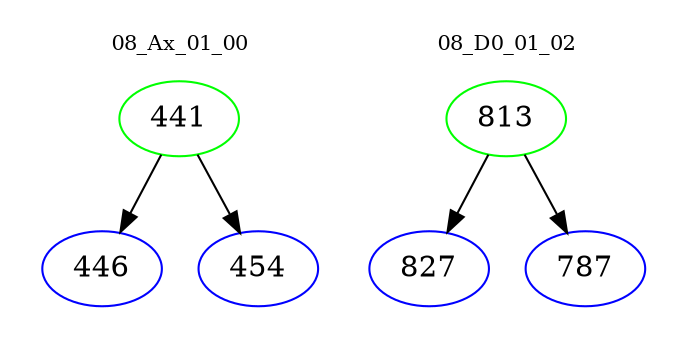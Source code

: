 digraph{
subgraph cluster_0 {
color = white
label = "08_Ax_01_00";
fontsize=10;
T0_441 [label="441", color="green"]
T0_441 -> T0_446 [color="black"]
T0_446 [label="446", color="blue"]
T0_441 -> T0_454 [color="black"]
T0_454 [label="454", color="blue"]
}
subgraph cluster_1 {
color = white
label = "08_D0_01_02";
fontsize=10;
T1_813 [label="813", color="green"]
T1_813 -> T1_827 [color="black"]
T1_827 [label="827", color="blue"]
T1_813 -> T1_787 [color="black"]
T1_787 [label="787", color="blue"]
}
}

